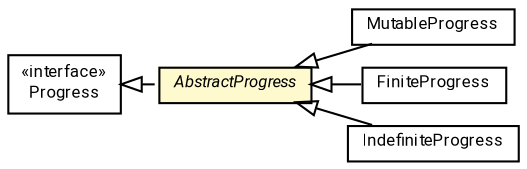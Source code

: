 #!/usr/local/bin/dot
#
# Class diagram 
# Generated by UMLGraph version R5_7_2-60-g0e99a6 (http://www.spinellis.gr/umlgraph/)
#

digraph G {
	graph [fontnames="svg"]
	edge [fontname="Roboto",fontsize=7,labelfontname="Roboto",labelfontsize=7,color="black"];
	node [fontname="Roboto",fontcolor="black",fontsize=8,shape=plaintext,margin=0,width=0,height=0];
	nodesep=0.15;
	ranksep=0.25;
	rankdir=LR;
	// de.lmu.ifi.dbs.elki.logging.progress.Progress
	c1274648 [label=<<table title="de.lmu.ifi.dbs.elki.logging.progress.Progress" border="0" cellborder="1" cellspacing="0" cellpadding="2" href="Progress.html" target="_parent">
		<tr><td><table border="0" cellspacing="0" cellpadding="1">
		<tr><td align="center" balign="center"> &#171;interface&#187; </td></tr>
		<tr><td align="center" balign="center"> <font face="Roboto">Progress</font> </td></tr>
		</table></td></tr>
		</table>>, URL="Progress.html"];
	// de.lmu.ifi.dbs.elki.logging.progress.MutableProgress
	c1274651 [label=<<table title="de.lmu.ifi.dbs.elki.logging.progress.MutableProgress" border="0" cellborder="1" cellspacing="0" cellpadding="2" href="MutableProgress.html" target="_parent">
		<tr><td><table border="0" cellspacing="0" cellpadding="1">
		<tr><td align="center" balign="center"> <font face="Roboto">MutableProgress</font> </td></tr>
		</table></td></tr>
		</table>>, URL="MutableProgress.html"];
	// de.lmu.ifi.dbs.elki.logging.progress.FiniteProgress
	c1274652 [label=<<table title="de.lmu.ifi.dbs.elki.logging.progress.FiniteProgress" border="0" cellborder="1" cellspacing="0" cellpadding="2" href="FiniteProgress.html" target="_parent">
		<tr><td><table border="0" cellspacing="0" cellpadding="1">
		<tr><td align="center" balign="center"> <font face="Roboto">FiniteProgress</font> </td></tr>
		</table></td></tr>
		</table>>, URL="FiniteProgress.html"];
	// de.lmu.ifi.dbs.elki.logging.progress.AbstractProgress
	c1274653 [label=<<table title="de.lmu.ifi.dbs.elki.logging.progress.AbstractProgress" border="0" cellborder="1" cellspacing="0" cellpadding="2" bgcolor="lemonChiffon" href="AbstractProgress.html" target="_parent">
		<tr><td><table border="0" cellspacing="0" cellpadding="1">
		<tr><td align="center" balign="center"> <font face="Roboto"><i>AbstractProgress</i></font> </td></tr>
		</table></td></tr>
		</table>>, URL="AbstractProgress.html"];
	// de.lmu.ifi.dbs.elki.logging.progress.IndefiniteProgress
	c1274655 [label=<<table title="de.lmu.ifi.dbs.elki.logging.progress.IndefiniteProgress" border="0" cellborder="1" cellspacing="0" cellpadding="2" href="IndefiniteProgress.html" target="_parent">
		<tr><td><table border="0" cellspacing="0" cellpadding="1">
		<tr><td align="center" balign="center"> <font face="Roboto">IndefiniteProgress</font> </td></tr>
		</table></td></tr>
		</table>>, URL="IndefiniteProgress.html"];
	// de.lmu.ifi.dbs.elki.logging.progress.MutableProgress extends de.lmu.ifi.dbs.elki.logging.progress.AbstractProgress
	c1274653 -> c1274651 [arrowtail=empty,dir=back,weight=10];
	// de.lmu.ifi.dbs.elki.logging.progress.FiniteProgress extends de.lmu.ifi.dbs.elki.logging.progress.AbstractProgress
	c1274653 -> c1274652 [arrowtail=empty,dir=back,weight=10];
	// de.lmu.ifi.dbs.elki.logging.progress.AbstractProgress implements de.lmu.ifi.dbs.elki.logging.progress.Progress
	c1274648 -> c1274653 [arrowtail=empty,style=dashed,dir=back,weight=9];
	// de.lmu.ifi.dbs.elki.logging.progress.IndefiniteProgress extends de.lmu.ifi.dbs.elki.logging.progress.AbstractProgress
	c1274653 -> c1274655 [arrowtail=empty,dir=back,weight=10];
}

